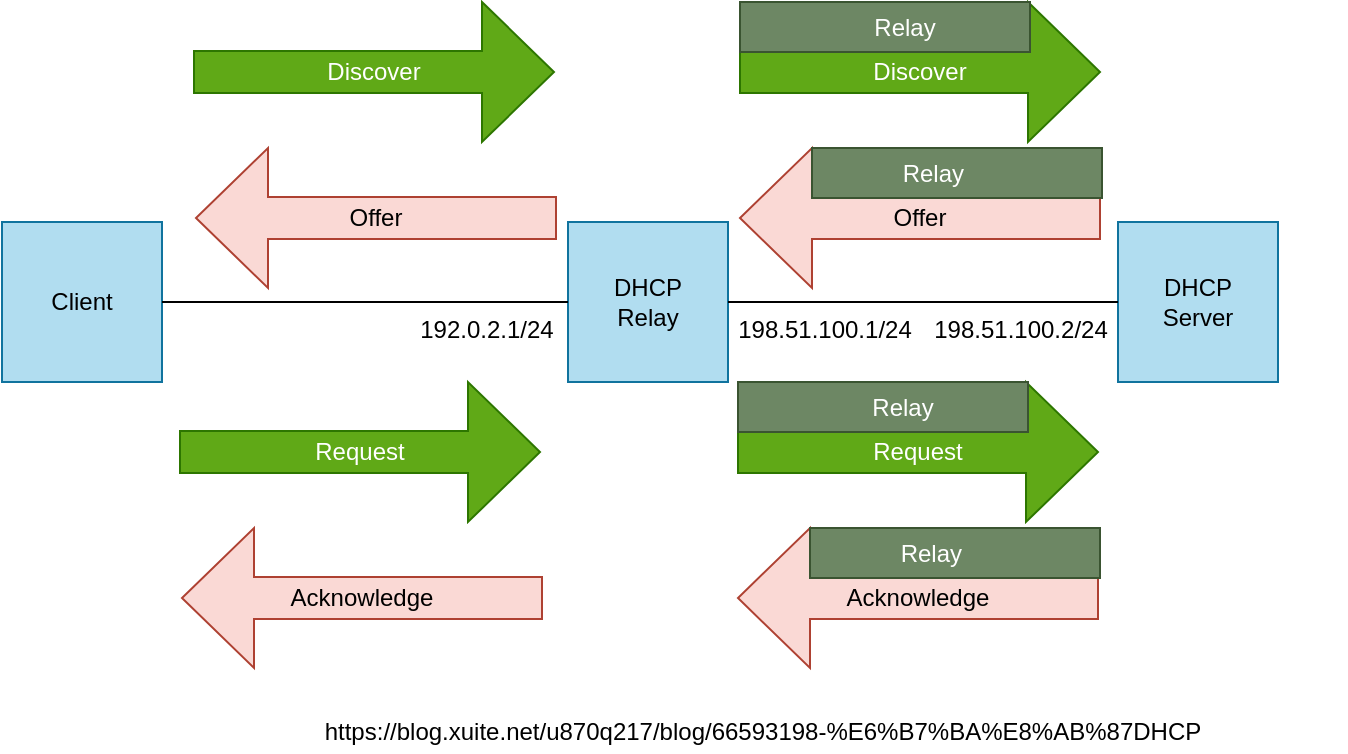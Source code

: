 <mxfile version="12.8.2" type="github">
  <diagram id="4_TlrXCxRB-I30mwrB6X" name="Page-1">
    <mxGraphModel dx="786" dy="554" grid="0" gridSize="10" guides="1" tooltips="1" connect="1" arrows="1" fold="1" page="1" pageScale="1" pageWidth="827" pageHeight="1169" math="0" shadow="0">
      <root>
        <mxCell id="0" />
        <mxCell id="1" parent="0" />
        <mxCell id="3St6fJj0rA9oqC7PKEkg-1" value="Client" style="whiteSpace=wrap;html=1;aspect=fixed;fillColor=#b1ddf0;strokeColor=#10739e;" parent="1" vertex="1">
          <mxGeometry x="31" y="176" width="80" height="80" as="geometry" />
        </mxCell>
        <mxCell id="3St6fJj0rA9oqC7PKEkg-2" value="DHCP&lt;br&gt;Relay" style="whiteSpace=wrap;html=1;aspect=fixed;fillColor=#b1ddf0;strokeColor=#10739e;" parent="1" vertex="1">
          <mxGeometry x="314" y="176" width="80" height="80" as="geometry" />
        </mxCell>
        <mxCell id="3St6fJj0rA9oqC7PKEkg-3" value="DHCP&lt;br&gt;Server" style="whiteSpace=wrap;html=1;aspect=fixed;fillColor=#b1ddf0;strokeColor=#10739e;" parent="1" vertex="1">
          <mxGeometry x="589" y="176" width="80" height="80" as="geometry" />
        </mxCell>
        <mxCell id="3St6fJj0rA9oqC7PKEkg-7" value="192.0.2.1/24" style="text;html=1;strokeColor=none;fillColor=none;align=center;verticalAlign=middle;whiteSpace=wrap;rounded=0;" parent="1" vertex="1">
          <mxGeometry x="235" y="220" width="77" height="20" as="geometry" />
        </mxCell>
        <mxCell id="M5hGYYtI0Oq0sSEfKd_V-1" value="198.51.100.1/24" style="text;html=1;strokeColor=none;fillColor=none;align=center;verticalAlign=middle;whiteSpace=wrap;rounded=0;" parent="1" vertex="1">
          <mxGeometry x="404" y="220" width="77" height="20" as="geometry" />
        </mxCell>
        <mxCell id="M5hGYYtI0Oq0sSEfKd_V-5" value="" style="endArrow=none;html=1;entryX=0;entryY=0.5;entryDx=0;entryDy=0;exitX=1;exitY=0.5;exitDx=0;exitDy=0;" parent="1" source="3St6fJj0rA9oqC7PKEkg-2" target="3St6fJj0rA9oqC7PKEkg-3" edge="1">
          <mxGeometry width="50" height="50" relative="1" as="geometry">
            <mxPoint x="376" y="310" as="sourcePoint" />
            <mxPoint x="426" y="260" as="targetPoint" />
          </mxGeometry>
        </mxCell>
        <mxCell id="M5hGYYtI0Oq0sSEfKd_V-6" value="" style="endArrow=none;html=1;exitX=1;exitY=0.5;exitDx=0;exitDy=0;" parent="1" source="3St6fJj0rA9oqC7PKEkg-1" target="3St6fJj0rA9oqC7PKEkg-2" edge="1">
          <mxGeometry width="50" height="50" relative="1" as="geometry">
            <mxPoint x="376" y="310" as="sourcePoint" />
            <mxPoint x="426" y="260" as="targetPoint" />
          </mxGeometry>
        </mxCell>
        <mxCell id="M5hGYYtI0Oq0sSEfKd_V-7" value="198.51.100.2/24" style="text;html=1;strokeColor=none;fillColor=none;align=center;verticalAlign=middle;whiteSpace=wrap;rounded=0;" parent="1" vertex="1">
          <mxGeometry x="502" y="220" width="77" height="20" as="geometry" />
        </mxCell>
        <mxCell id="M5hGYYtI0Oq0sSEfKd_V-10" value="Discover" style="shape=singleArrow;whiteSpace=wrap;html=1;rotation=0;fillColor=#60a917;strokeColor=#2D7600;fontColor=#ffffff;" parent="1" vertex="1">
          <mxGeometry x="127" y="66" width="180" height="70" as="geometry" />
        </mxCell>
        <mxCell id="M5hGYYtI0Oq0sSEfKd_V-14" value="Offer" style="shape=singleArrow;direction=west;whiteSpace=wrap;html=1;fillColor=#fad9d5;strokeColor=#ae4132;" parent="1" vertex="1">
          <mxGeometry x="128" y="139" width="180" height="70" as="geometry" />
        </mxCell>
        <mxCell id="M5hGYYtI0Oq0sSEfKd_V-16" value="Discover" style="shape=singleArrow;whiteSpace=wrap;html=1;rotation=0;fillColor=#60a917;strokeColor=#2D7600;fontColor=#ffffff;" parent="1" vertex="1">
          <mxGeometry x="400" y="66" width="180" height="70" as="geometry" />
        </mxCell>
        <mxCell id="M5hGYYtI0Oq0sSEfKd_V-17" value="Offer" style="shape=singleArrow;direction=west;whiteSpace=wrap;html=1;fillColor=#fad9d5;strokeColor=#ae4132;" parent="1" vertex="1">
          <mxGeometry x="400" y="139" width="180" height="70" as="geometry" />
        </mxCell>
        <mxCell id="M5hGYYtI0Oq0sSEfKd_V-18" value="&amp;nbsp;&amp;nbsp;&amp;nbsp;&amp;nbsp;&amp;nbsp; Relay" style="rounded=0;whiteSpace=wrap;html=1;fillColor=#6d8764;strokeColor=#3A5431;fontColor=#ffffff;" parent="1" vertex="1">
          <mxGeometry x="400" y="66" width="145" height="25" as="geometry" />
        </mxCell>
        <mxCell id="M5hGYYtI0Oq0sSEfKd_V-23" value="&lt;div align=&quot;left&quot;&gt;&amp;nbsp;&amp;nbsp;&amp;nbsp;&amp;nbsp;&amp;nbsp;&amp;nbsp;&amp;nbsp;&amp;nbsp;&amp;nbsp;&amp;nbsp;&amp;nbsp;&amp;nbsp; Relay&lt;/div&gt;" style="rounded=0;whiteSpace=wrap;html=1;fillColor=#6d8764;align=left;strokeColor=#3A5431;fontColor=#ffffff;" parent="1" vertex="1">
          <mxGeometry x="436" y="139" width="145" height="25" as="geometry" />
        </mxCell>
        <mxCell id="M5hGYYtI0Oq0sSEfKd_V-26" value="Request" style="shape=singleArrow;whiteSpace=wrap;html=1;rotation=0;fillColor=#60a917;strokeColor=#2D7600;fontColor=#ffffff;" parent="1" vertex="1">
          <mxGeometry x="120" y="256" width="180" height="70" as="geometry" />
        </mxCell>
        <mxCell id="M5hGYYtI0Oq0sSEfKd_V-27" value="Acknowledge" style="shape=singleArrow;direction=west;whiteSpace=wrap;html=1;fillColor=#fad9d5;strokeColor=#ae4132;" parent="1" vertex="1">
          <mxGeometry x="121" y="329" width="180" height="70" as="geometry" />
        </mxCell>
        <mxCell id="M5hGYYtI0Oq0sSEfKd_V-28" value="Request" style="shape=singleArrow;whiteSpace=wrap;html=1;rotation=0;fillColor=#60a917;strokeColor=#2D7600;fontColor=#ffffff;" parent="1" vertex="1">
          <mxGeometry x="399" y="256" width="180" height="70" as="geometry" />
        </mxCell>
        <mxCell id="M5hGYYtI0Oq0sSEfKd_V-29" value="Acknowledge" style="shape=singleArrow;direction=west;whiteSpace=wrap;html=1;fillColor=#fad9d5;strokeColor=#ae4132;" parent="1" vertex="1">
          <mxGeometry x="399" y="329" width="180" height="70" as="geometry" />
        </mxCell>
        <mxCell id="M5hGYYtI0Oq0sSEfKd_V-30" value="&amp;nbsp;&amp;nbsp;&amp;nbsp;&amp;nbsp;&amp;nbsp; Relay" style="rounded=0;whiteSpace=wrap;html=1;fillColor=#6d8764;strokeColor=#3A5431;fontColor=#ffffff;" parent="1" vertex="1">
          <mxGeometry x="399" y="256" width="145" height="25" as="geometry" />
        </mxCell>
        <mxCell id="M5hGYYtI0Oq0sSEfKd_V-31" value="&lt;div align=&quot;left&quot;&gt;&amp;nbsp;&amp;nbsp;&amp;nbsp;&amp;nbsp;&amp;nbsp;&amp;nbsp;&amp;nbsp;&amp;nbsp;&amp;nbsp;&amp;nbsp;&amp;nbsp;&amp;nbsp; Relay&lt;/div&gt;" style="rounded=0;whiteSpace=wrap;html=1;fillColor=#6d8764;align=left;strokeColor=#3A5431;fontColor=#ffffff;" parent="1" vertex="1">
          <mxGeometry x="435" y="329" width="145" height="25" as="geometry" />
        </mxCell>
        <mxCell id="Rb1xf0tMKz9lq1jPFWvu-1" value="https://blog.xuite.net/u870q217/blog/66593198-%E6%B7%BA%E8%AB%87DHCP" style="text;html=1;strokeColor=none;fillColor=none;align=center;verticalAlign=middle;whiteSpace=wrap;rounded=0;" vertex="1" parent="1">
          <mxGeometry x="120" y="421" width="583" height="20" as="geometry" />
        </mxCell>
      </root>
    </mxGraphModel>
  </diagram>
</mxfile>
